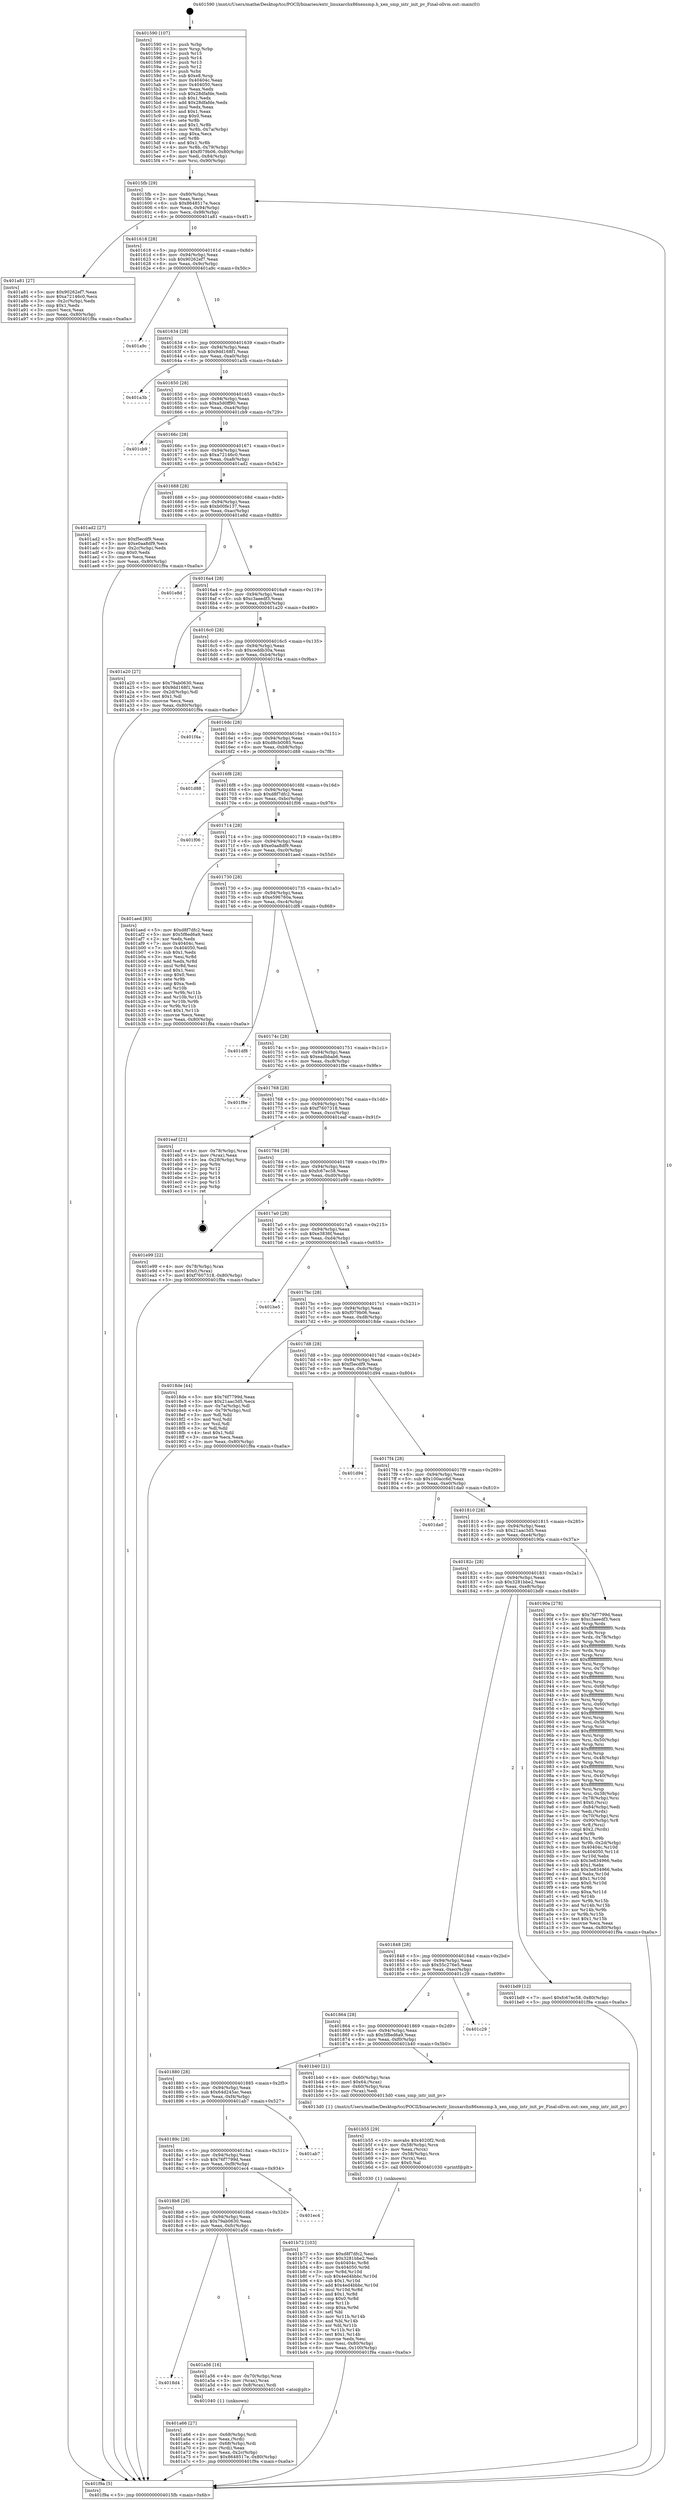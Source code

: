 digraph "0x401590" {
  label = "0x401590 (/mnt/c/Users/mathe/Desktop/tcc/POCII/binaries/extr_linuxarchx86xensmp.h_xen_smp_intr_init_pv_Final-ollvm.out::main(0))"
  labelloc = "t"
  node[shape=record]

  Entry [label="",width=0.3,height=0.3,shape=circle,fillcolor=black,style=filled]
  "0x4015fb" [label="{
     0x4015fb [29]\l
     | [instrs]\l
     &nbsp;&nbsp;0x4015fb \<+3\>: mov -0x80(%rbp),%eax\l
     &nbsp;&nbsp;0x4015fe \<+2\>: mov %eax,%ecx\l
     &nbsp;&nbsp;0x401600 \<+6\>: sub $0x8648517e,%ecx\l
     &nbsp;&nbsp;0x401606 \<+6\>: mov %eax,-0x94(%rbp)\l
     &nbsp;&nbsp;0x40160c \<+6\>: mov %ecx,-0x98(%rbp)\l
     &nbsp;&nbsp;0x401612 \<+6\>: je 0000000000401a81 \<main+0x4f1\>\l
  }"]
  "0x401a81" [label="{
     0x401a81 [27]\l
     | [instrs]\l
     &nbsp;&nbsp;0x401a81 \<+5\>: mov $0x90262ef7,%eax\l
     &nbsp;&nbsp;0x401a86 \<+5\>: mov $0xa72146c0,%ecx\l
     &nbsp;&nbsp;0x401a8b \<+3\>: mov -0x2c(%rbp),%edx\l
     &nbsp;&nbsp;0x401a8e \<+3\>: cmp $0x1,%edx\l
     &nbsp;&nbsp;0x401a91 \<+3\>: cmovl %ecx,%eax\l
     &nbsp;&nbsp;0x401a94 \<+3\>: mov %eax,-0x80(%rbp)\l
     &nbsp;&nbsp;0x401a97 \<+5\>: jmp 0000000000401f9a \<main+0xa0a\>\l
  }"]
  "0x401618" [label="{
     0x401618 [28]\l
     | [instrs]\l
     &nbsp;&nbsp;0x401618 \<+5\>: jmp 000000000040161d \<main+0x8d\>\l
     &nbsp;&nbsp;0x40161d \<+6\>: mov -0x94(%rbp),%eax\l
     &nbsp;&nbsp;0x401623 \<+5\>: sub $0x90262ef7,%eax\l
     &nbsp;&nbsp;0x401628 \<+6\>: mov %eax,-0x9c(%rbp)\l
     &nbsp;&nbsp;0x40162e \<+6\>: je 0000000000401a9c \<main+0x50c\>\l
  }"]
  Exit [label="",width=0.3,height=0.3,shape=circle,fillcolor=black,style=filled,peripheries=2]
  "0x401a9c" [label="{
     0x401a9c\l
  }", style=dashed]
  "0x401634" [label="{
     0x401634 [28]\l
     | [instrs]\l
     &nbsp;&nbsp;0x401634 \<+5\>: jmp 0000000000401639 \<main+0xa9\>\l
     &nbsp;&nbsp;0x401639 \<+6\>: mov -0x94(%rbp),%eax\l
     &nbsp;&nbsp;0x40163f \<+5\>: sub $0x9dd168f1,%eax\l
     &nbsp;&nbsp;0x401644 \<+6\>: mov %eax,-0xa0(%rbp)\l
     &nbsp;&nbsp;0x40164a \<+6\>: je 0000000000401a3b \<main+0x4ab\>\l
  }"]
  "0x401b72" [label="{
     0x401b72 [103]\l
     | [instrs]\l
     &nbsp;&nbsp;0x401b72 \<+5\>: mov $0xd8f7dfc2,%esi\l
     &nbsp;&nbsp;0x401b77 \<+5\>: mov $0x3281bbe2,%edx\l
     &nbsp;&nbsp;0x401b7c \<+8\>: mov 0x40404c,%r8d\l
     &nbsp;&nbsp;0x401b84 \<+8\>: mov 0x404050,%r9d\l
     &nbsp;&nbsp;0x401b8c \<+3\>: mov %r8d,%r10d\l
     &nbsp;&nbsp;0x401b8f \<+7\>: sub $0x4ed4bbbc,%r10d\l
     &nbsp;&nbsp;0x401b96 \<+4\>: sub $0x1,%r10d\l
     &nbsp;&nbsp;0x401b9a \<+7\>: add $0x4ed4bbbc,%r10d\l
     &nbsp;&nbsp;0x401ba1 \<+4\>: imul %r10d,%r8d\l
     &nbsp;&nbsp;0x401ba5 \<+4\>: and $0x1,%r8d\l
     &nbsp;&nbsp;0x401ba9 \<+4\>: cmp $0x0,%r8d\l
     &nbsp;&nbsp;0x401bad \<+4\>: sete %r11b\l
     &nbsp;&nbsp;0x401bb1 \<+4\>: cmp $0xa,%r9d\l
     &nbsp;&nbsp;0x401bb5 \<+3\>: setl %bl\l
     &nbsp;&nbsp;0x401bb8 \<+3\>: mov %r11b,%r14b\l
     &nbsp;&nbsp;0x401bbb \<+3\>: and %bl,%r14b\l
     &nbsp;&nbsp;0x401bbe \<+3\>: xor %bl,%r11b\l
     &nbsp;&nbsp;0x401bc1 \<+3\>: or %r11b,%r14b\l
     &nbsp;&nbsp;0x401bc4 \<+4\>: test $0x1,%r14b\l
     &nbsp;&nbsp;0x401bc8 \<+3\>: cmovne %edx,%esi\l
     &nbsp;&nbsp;0x401bcb \<+3\>: mov %esi,-0x80(%rbp)\l
     &nbsp;&nbsp;0x401bce \<+6\>: mov %eax,-0x100(%rbp)\l
     &nbsp;&nbsp;0x401bd4 \<+5\>: jmp 0000000000401f9a \<main+0xa0a\>\l
  }"]
  "0x401a3b" [label="{
     0x401a3b\l
  }", style=dashed]
  "0x401650" [label="{
     0x401650 [28]\l
     | [instrs]\l
     &nbsp;&nbsp;0x401650 \<+5\>: jmp 0000000000401655 \<main+0xc5\>\l
     &nbsp;&nbsp;0x401655 \<+6\>: mov -0x94(%rbp),%eax\l
     &nbsp;&nbsp;0x40165b \<+5\>: sub $0xa5d0ff90,%eax\l
     &nbsp;&nbsp;0x401660 \<+6\>: mov %eax,-0xa4(%rbp)\l
     &nbsp;&nbsp;0x401666 \<+6\>: je 0000000000401cb9 \<main+0x729\>\l
  }"]
  "0x401b55" [label="{
     0x401b55 [29]\l
     | [instrs]\l
     &nbsp;&nbsp;0x401b55 \<+10\>: movabs $0x4020f2,%rdi\l
     &nbsp;&nbsp;0x401b5f \<+4\>: mov -0x58(%rbp),%rcx\l
     &nbsp;&nbsp;0x401b63 \<+2\>: mov %eax,(%rcx)\l
     &nbsp;&nbsp;0x401b65 \<+4\>: mov -0x58(%rbp),%rcx\l
     &nbsp;&nbsp;0x401b69 \<+2\>: mov (%rcx),%esi\l
     &nbsp;&nbsp;0x401b6b \<+2\>: mov $0x0,%al\l
     &nbsp;&nbsp;0x401b6d \<+5\>: call 0000000000401030 \<printf@plt\>\l
     | [calls]\l
     &nbsp;&nbsp;0x401030 \{1\} (unknown)\l
  }"]
  "0x401cb9" [label="{
     0x401cb9\l
  }", style=dashed]
  "0x40166c" [label="{
     0x40166c [28]\l
     | [instrs]\l
     &nbsp;&nbsp;0x40166c \<+5\>: jmp 0000000000401671 \<main+0xe1\>\l
     &nbsp;&nbsp;0x401671 \<+6\>: mov -0x94(%rbp),%eax\l
     &nbsp;&nbsp;0x401677 \<+5\>: sub $0xa72146c0,%eax\l
     &nbsp;&nbsp;0x40167c \<+6\>: mov %eax,-0xa8(%rbp)\l
     &nbsp;&nbsp;0x401682 \<+6\>: je 0000000000401ad2 \<main+0x542\>\l
  }"]
  "0x401a66" [label="{
     0x401a66 [27]\l
     | [instrs]\l
     &nbsp;&nbsp;0x401a66 \<+4\>: mov -0x68(%rbp),%rdi\l
     &nbsp;&nbsp;0x401a6a \<+2\>: mov %eax,(%rdi)\l
     &nbsp;&nbsp;0x401a6c \<+4\>: mov -0x68(%rbp),%rdi\l
     &nbsp;&nbsp;0x401a70 \<+2\>: mov (%rdi),%eax\l
     &nbsp;&nbsp;0x401a72 \<+3\>: mov %eax,-0x2c(%rbp)\l
     &nbsp;&nbsp;0x401a75 \<+7\>: movl $0x8648517e,-0x80(%rbp)\l
     &nbsp;&nbsp;0x401a7c \<+5\>: jmp 0000000000401f9a \<main+0xa0a\>\l
  }"]
  "0x401ad2" [label="{
     0x401ad2 [27]\l
     | [instrs]\l
     &nbsp;&nbsp;0x401ad2 \<+5\>: mov $0xf5ecdf9,%eax\l
     &nbsp;&nbsp;0x401ad7 \<+5\>: mov $0xe0aa8df9,%ecx\l
     &nbsp;&nbsp;0x401adc \<+3\>: mov -0x2c(%rbp),%edx\l
     &nbsp;&nbsp;0x401adf \<+3\>: cmp $0x0,%edx\l
     &nbsp;&nbsp;0x401ae2 \<+3\>: cmove %ecx,%eax\l
     &nbsp;&nbsp;0x401ae5 \<+3\>: mov %eax,-0x80(%rbp)\l
     &nbsp;&nbsp;0x401ae8 \<+5\>: jmp 0000000000401f9a \<main+0xa0a\>\l
  }"]
  "0x401688" [label="{
     0x401688 [28]\l
     | [instrs]\l
     &nbsp;&nbsp;0x401688 \<+5\>: jmp 000000000040168d \<main+0xfd\>\l
     &nbsp;&nbsp;0x40168d \<+6\>: mov -0x94(%rbp),%eax\l
     &nbsp;&nbsp;0x401693 \<+5\>: sub $0xb00fe137,%eax\l
     &nbsp;&nbsp;0x401698 \<+6\>: mov %eax,-0xac(%rbp)\l
     &nbsp;&nbsp;0x40169e \<+6\>: je 0000000000401e8d \<main+0x8fd\>\l
  }"]
  "0x4018d4" [label="{
     0x4018d4\l
  }", style=dashed]
  "0x401e8d" [label="{
     0x401e8d\l
  }", style=dashed]
  "0x4016a4" [label="{
     0x4016a4 [28]\l
     | [instrs]\l
     &nbsp;&nbsp;0x4016a4 \<+5\>: jmp 00000000004016a9 \<main+0x119\>\l
     &nbsp;&nbsp;0x4016a9 \<+6\>: mov -0x94(%rbp),%eax\l
     &nbsp;&nbsp;0x4016af \<+5\>: sub $0xc3aeedf3,%eax\l
     &nbsp;&nbsp;0x4016b4 \<+6\>: mov %eax,-0xb0(%rbp)\l
     &nbsp;&nbsp;0x4016ba \<+6\>: je 0000000000401a20 \<main+0x490\>\l
  }"]
  "0x401a56" [label="{
     0x401a56 [16]\l
     | [instrs]\l
     &nbsp;&nbsp;0x401a56 \<+4\>: mov -0x70(%rbp),%rax\l
     &nbsp;&nbsp;0x401a5a \<+3\>: mov (%rax),%rax\l
     &nbsp;&nbsp;0x401a5d \<+4\>: mov 0x8(%rax),%rdi\l
     &nbsp;&nbsp;0x401a61 \<+5\>: call 0000000000401040 \<atoi@plt\>\l
     | [calls]\l
     &nbsp;&nbsp;0x401040 \{1\} (unknown)\l
  }"]
  "0x401a20" [label="{
     0x401a20 [27]\l
     | [instrs]\l
     &nbsp;&nbsp;0x401a20 \<+5\>: mov $0x79ab0630,%eax\l
     &nbsp;&nbsp;0x401a25 \<+5\>: mov $0x9dd168f1,%ecx\l
     &nbsp;&nbsp;0x401a2a \<+3\>: mov -0x2d(%rbp),%dl\l
     &nbsp;&nbsp;0x401a2d \<+3\>: test $0x1,%dl\l
     &nbsp;&nbsp;0x401a30 \<+3\>: cmovne %ecx,%eax\l
     &nbsp;&nbsp;0x401a33 \<+3\>: mov %eax,-0x80(%rbp)\l
     &nbsp;&nbsp;0x401a36 \<+5\>: jmp 0000000000401f9a \<main+0xa0a\>\l
  }"]
  "0x4016c0" [label="{
     0x4016c0 [28]\l
     | [instrs]\l
     &nbsp;&nbsp;0x4016c0 \<+5\>: jmp 00000000004016c5 \<main+0x135\>\l
     &nbsp;&nbsp;0x4016c5 \<+6\>: mov -0x94(%rbp),%eax\l
     &nbsp;&nbsp;0x4016cb \<+5\>: sub $0xceddb30a,%eax\l
     &nbsp;&nbsp;0x4016d0 \<+6\>: mov %eax,-0xb4(%rbp)\l
     &nbsp;&nbsp;0x4016d6 \<+6\>: je 0000000000401f4a \<main+0x9ba\>\l
  }"]
  "0x4018b8" [label="{
     0x4018b8 [28]\l
     | [instrs]\l
     &nbsp;&nbsp;0x4018b8 \<+5\>: jmp 00000000004018bd \<main+0x32d\>\l
     &nbsp;&nbsp;0x4018bd \<+6\>: mov -0x94(%rbp),%eax\l
     &nbsp;&nbsp;0x4018c3 \<+5\>: sub $0x79ab0630,%eax\l
     &nbsp;&nbsp;0x4018c8 \<+6\>: mov %eax,-0xfc(%rbp)\l
     &nbsp;&nbsp;0x4018ce \<+6\>: je 0000000000401a56 \<main+0x4c6\>\l
  }"]
  "0x401f4a" [label="{
     0x401f4a\l
  }", style=dashed]
  "0x4016dc" [label="{
     0x4016dc [28]\l
     | [instrs]\l
     &nbsp;&nbsp;0x4016dc \<+5\>: jmp 00000000004016e1 \<main+0x151\>\l
     &nbsp;&nbsp;0x4016e1 \<+6\>: mov -0x94(%rbp),%eax\l
     &nbsp;&nbsp;0x4016e7 \<+5\>: sub $0xd8cb0085,%eax\l
     &nbsp;&nbsp;0x4016ec \<+6\>: mov %eax,-0xb8(%rbp)\l
     &nbsp;&nbsp;0x4016f2 \<+6\>: je 0000000000401d88 \<main+0x7f8\>\l
  }"]
  "0x401ec4" [label="{
     0x401ec4\l
  }", style=dashed]
  "0x401d88" [label="{
     0x401d88\l
  }", style=dashed]
  "0x4016f8" [label="{
     0x4016f8 [28]\l
     | [instrs]\l
     &nbsp;&nbsp;0x4016f8 \<+5\>: jmp 00000000004016fd \<main+0x16d\>\l
     &nbsp;&nbsp;0x4016fd \<+6\>: mov -0x94(%rbp),%eax\l
     &nbsp;&nbsp;0x401703 \<+5\>: sub $0xd8f7dfc2,%eax\l
     &nbsp;&nbsp;0x401708 \<+6\>: mov %eax,-0xbc(%rbp)\l
     &nbsp;&nbsp;0x40170e \<+6\>: je 0000000000401f06 \<main+0x976\>\l
  }"]
  "0x40189c" [label="{
     0x40189c [28]\l
     | [instrs]\l
     &nbsp;&nbsp;0x40189c \<+5\>: jmp 00000000004018a1 \<main+0x311\>\l
     &nbsp;&nbsp;0x4018a1 \<+6\>: mov -0x94(%rbp),%eax\l
     &nbsp;&nbsp;0x4018a7 \<+5\>: sub $0x76f7799d,%eax\l
     &nbsp;&nbsp;0x4018ac \<+6\>: mov %eax,-0xf8(%rbp)\l
     &nbsp;&nbsp;0x4018b2 \<+6\>: je 0000000000401ec4 \<main+0x934\>\l
  }"]
  "0x401f06" [label="{
     0x401f06\l
  }", style=dashed]
  "0x401714" [label="{
     0x401714 [28]\l
     | [instrs]\l
     &nbsp;&nbsp;0x401714 \<+5\>: jmp 0000000000401719 \<main+0x189\>\l
     &nbsp;&nbsp;0x401719 \<+6\>: mov -0x94(%rbp),%eax\l
     &nbsp;&nbsp;0x40171f \<+5\>: sub $0xe0aa8df9,%eax\l
     &nbsp;&nbsp;0x401724 \<+6\>: mov %eax,-0xc0(%rbp)\l
     &nbsp;&nbsp;0x40172a \<+6\>: je 0000000000401aed \<main+0x55d\>\l
  }"]
  "0x401ab7" [label="{
     0x401ab7\l
  }", style=dashed]
  "0x401aed" [label="{
     0x401aed [83]\l
     | [instrs]\l
     &nbsp;&nbsp;0x401aed \<+5\>: mov $0xd8f7dfc2,%eax\l
     &nbsp;&nbsp;0x401af2 \<+5\>: mov $0x5f8ed6a9,%ecx\l
     &nbsp;&nbsp;0x401af7 \<+2\>: xor %edx,%edx\l
     &nbsp;&nbsp;0x401af9 \<+7\>: mov 0x40404c,%esi\l
     &nbsp;&nbsp;0x401b00 \<+7\>: mov 0x404050,%edi\l
     &nbsp;&nbsp;0x401b07 \<+3\>: sub $0x1,%edx\l
     &nbsp;&nbsp;0x401b0a \<+3\>: mov %esi,%r8d\l
     &nbsp;&nbsp;0x401b0d \<+3\>: add %edx,%r8d\l
     &nbsp;&nbsp;0x401b10 \<+4\>: imul %r8d,%esi\l
     &nbsp;&nbsp;0x401b14 \<+3\>: and $0x1,%esi\l
     &nbsp;&nbsp;0x401b17 \<+3\>: cmp $0x0,%esi\l
     &nbsp;&nbsp;0x401b1a \<+4\>: sete %r9b\l
     &nbsp;&nbsp;0x401b1e \<+3\>: cmp $0xa,%edi\l
     &nbsp;&nbsp;0x401b21 \<+4\>: setl %r10b\l
     &nbsp;&nbsp;0x401b25 \<+3\>: mov %r9b,%r11b\l
     &nbsp;&nbsp;0x401b28 \<+3\>: and %r10b,%r11b\l
     &nbsp;&nbsp;0x401b2b \<+3\>: xor %r10b,%r9b\l
     &nbsp;&nbsp;0x401b2e \<+3\>: or %r9b,%r11b\l
     &nbsp;&nbsp;0x401b31 \<+4\>: test $0x1,%r11b\l
     &nbsp;&nbsp;0x401b35 \<+3\>: cmovne %ecx,%eax\l
     &nbsp;&nbsp;0x401b38 \<+3\>: mov %eax,-0x80(%rbp)\l
     &nbsp;&nbsp;0x401b3b \<+5\>: jmp 0000000000401f9a \<main+0xa0a\>\l
  }"]
  "0x401730" [label="{
     0x401730 [28]\l
     | [instrs]\l
     &nbsp;&nbsp;0x401730 \<+5\>: jmp 0000000000401735 \<main+0x1a5\>\l
     &nbsp;&nbsp;0x401735 \<+6\>: mov -0x94(%rbp),%eax\l
     &nbsp;&nbsp;0x40173b \<+5\>: sub $0xe596760a,%eax\l
     &nbsp;&nbsp;0x401740 \<+6\>: mov %eax,-0xc4(%rbp)\l
     &nbsp;&nbsp;0x401746 \<+6\>: je 0000000000401df8 \<main+0x868\>\l
  }"]
  "0x401880" [label="{
     0x401880 [28]\l
     | [instrs]\l
     &nbsp;&nbsp;0x401880 \<+5\>: jmp 0000000000401885 \<main+0x2f5\>\l
     &nbsp;&nbsp;0x401885 \<+6\>: mov -0x94(%rbp),%eax\l
     &nbsp;&nbsp;0x40188b \<+5\>: sub $0x64d245ac,%eax\l
     &nbsp;&nbsp;0x401890 \<+6\>: mov %eax,-0xf4(%rbp)\l
     &nbsp;&nbsp;0x401896 \<+6\>: je 0000000000401ab7 \<main+0x527\>\l
  }"]
  "0x401df8" [label="{
     0x401df8\l
  }", style=dashed]
  "0x40174c" [label="{
     0x40174c [28]\l
     | [instrs]\l
     &nbsp;&nbsp;0x40174c \<+5\>: jmp 0000000000401751 \<main+0x1c1\>\l
     &nbsp;&nbsp;0x401751 \<+6\>: mov -0x94(%rbp),%eax\l
     &nbsp;&nbsp;0x401757 \<+5\>: sub $0xeadbbab6,%eax\l
     &nbsp;&nbsp;0x40175c \<+6\>: mov %eax,-0xc8(%rbp)\l
     &nbsp;&nbsp;0x401762 \<+6\>: je 0000000000401f8e \<main+0x9fe\>\l
  }"]
  "0x401b40" [label="{
     0x401b40 [21]\l
     | [instrs]\l
     &nbsp;&nbsp;0x401b40 \<+4\>: mov -0x60(%rbp),%rax\l
     &nbsp;&nbsp;0x401b44 \<+6\>: movl $0x64,(%rax)\l
     &nbsp;&nbsp;0x401b4a \<+4\>: mov -0x60(%rbp),%rax\l
     &nbsp;&nbsp;0x401b4e \<+2\>: mov (%rax),%edi\l
     &nbsp;&nbsp;0x401b50 \<+5\>: call 00000000004013d0 \<xen_smp_intr_init_pv\>\l
     | [calls]\l
     &nbsp;&nbsp;0x4013d0 \{1\} (/mnt/c/Users/mathe/Desktop/tcc/POCII/binaries/extr_linuxarchx86xensmp.h_xen_smp_intr_init_pv_Final-ollvm.out::xen_smp_intr_init_pv)\l
  }"]
  "0x401f8e" [label="{
     0x401f8e\l
  }", style=dashed]
  "0x401768" [label="{
     0x401768 [28]\l
     | [instrs]\l
     &nbsp;&nbsp;0x401768 \<+5\>: jmp 000000000040176d \<main+0x1dd\>\l
     &nbsp;&nbsp;0x40176d \<+6\>: mov -0x94(%rbp),%eax\l
     &nbsp;&nbsp;0x401773 \<+5\>: sub $0xf7607318,%eax\l
     &nbsp;&nbsp;0x401778 \<+6\>: mov %eax,-0xcc(%rbp)\l
     &nbsp;&nbsp;0x40177e \<+6\>: je 0000000000401eaf \<main+0x91f\>\l
  }"]
  "0x401864" [label="{
     0x401864 [28]\l
     | [instrs]\l
     &nbsp;&nbsp;0x401864 \<+5\>: jmp 0000000000401869 \<main+0x2d9\>\l
     &nbsp;&nbsp;0x401869 \<+6\>: mov -0x94(%rbp),%eax\l
     &nbsp;&nbsp;0x40186f \<+5\>: sub $0x5f8ed6a9,%eax\l
     &nbsp;&nbsp;0x401874 \<+6\>: mov %eax,-0xf0(%rbp)\l
     &nbsp;&nbsp;0x40187a \<+6\>: je 0000000000401b40 \<main+0x5b0\>\l
  }"]
  "0x401eaf" [label="{
     0x401eaf [21]\l
     | [instrs]\l
     &nbsp;&nbsp;0x401eaf \<+4\>: mov -0x78(%rbp),%rax\l
     &nbsp;&nbsp;0x401eb3 \<+2\>: mov (%rax),%eax\l
     &nbsp;&nbsp;0x401eb5 \<+4\>: lea -0x28(%rbp),%rsp\l
     &nbsp;&nbsp;0x401eb9 \<+1\>: pop %rbx\l
     &nbsp;&nbsp;0x401eba \<+2\>: pop %r12\l
     &nbsp;&nbsp;0x401ebc \<+2\>: pop %r13\l
     &nbsp;&nbsp;0x401ebe \<+2\>: pop %r14\l
     &nbsp;&nbsp;0x401ec0 \<+2\>: pop %r15\l
     &nbsp;&nbsp;0x401ec2 \<+1\>: pop %rbp\l
     &nbsp;&nbsp;0x401ec3 \<+1\>: ret\l
  }"]
  "0x401784" [label="{
     0x401784 [28]\l
     | [instrs]\l
     &nbsp;&nbsp;0x401784 \<+5\>: jmp 0000000000401789 \<main+0x1f9\>\l
     &nbsp;&nbsp;0x401789 \<+6\>: mov -0x94(%rbp),%eax\l
     &nbsp;&nbsp;0x40178f \<+5\>: sub $0xfc67ec58,%eax\l
     &nbsp;&nbsp;0x401794 \<+6\>: mov %eax,-0xd0(%rbp)\l
     &nbsp;&nbsp;0x40179a \<+6\>: je 0000000000401e99 \<main+0x909\>\l
  }"]
  "0x401c29" [label="{
     0x401c29\l
  }", style=dashed]
  "0x401e99" [label="{
     0x401e99 [22]\l
     | [instrs]\l
     &nbsp;&nbsp;0x401e99 \<+4\>: mov -0x78(%rbp),%rax\l
     &nbsp;&nbsp;0x401e9d \<+6\>: movl $0x0,(%rax)\l
     &nbsp;&nbsp;0x401ea3 \<+7\>: movl $0xf7607318,-0x80(%rbp)\l
     &nbsp;&nbsp;0x401eaa \<+5\>: jmp 0000000000401f9a \<main+0xa0a\>\l
  }"]
  "0x4017a0" [label="{
     0x4017a0 [28]\l
     | [instrs]\l
     &nbsp;&nbsp;0x4017a0 \<+5\>: jmp 00000000004017a5 \<main+0x215\>\l
     &nbsp;&nbsp;0x4017a5 \<+6\>: mov -0x94(%rbp),%eax\l
     &nbsp;&nbsp;0x4017ab \<+5\>: sub $0xe3836f,%eax\l
     &nbsp;&nbsp;0x4017b0 \<+6\>: mov %eax,-0xd4(%rbp)\l
     &nbsp;&nbsp;0x4017b6 \<+6\>: je 0000000000401be5 \<main+0x655\>\l
  }"]
  "0x401848" [label="{
     0x401848 [28]\l
     | [instrs]\l
     &nbsp;&nbsp;0x401848 \<+5\>: jmp 000000000040184d \<main+0x2bd\>\l
     &nbsp;&nbsp;0x40184d \<+6\>: mov -0x94(%rbp),%eax\l
     &nbsp;&nbsp;0x401853 \<+5\>: sub $0x55c276e5,%eax\l
     &nbsp;&nbsp;0x401858 \<+6\>: mov %eax,-0xec(%rbp)\l
     &nbsp;&nbsp;0x40185e \<+6\>: je 0000000000401c29 \<main+0x699\>\l
  }"]
  "0x401be5" [label="{
     0x401be5\l
  }", style=dashed]
  "0x4017bc" [label="{
     0x4017bc [28]\l
     | [instrs]\l
     &nbsp;&nbsp;0x4017bc \<+5\>: jmp 00000000004017c1 \<main+0x231\>\l
     &nbsp;&nbsp;0x4017c1 \<+6\>: mov -0x94(%rbp),%eax\l
     &nbsp;&nbsp;0x4017c7 \<+5\>: sub $0xf079b06,%eax\l
     &nbsp;&nbsp;0x4017cc \<+6\>: mov %eax,-0xd8(%rbp)\l
     &nbsp;&nbsp;0x4017d2 \<+6\>: je 00000000004018de \<main+0x34e\>\l
  }"]
  "0x401bd9" [label="{
     0x401bd9 [12]\l
     | [instrs]\l
     &nbsp;&nbsp;0x401bd9 \<+7\>: movl $0xfc67ec58,-0x80(%rbp)\l
     &nbsp;&nbsp;0x401be0 \<+5\>: jmp 0000000000401f9a \<main+0xa0a\>\l
  }"]
  "0x4018de" [label="{
     0x4018de [44]\l
     | [instrs]\l
     &nbsp;&nbsp;0x4018de \<+5\>: mov $0x76f7799d,%eax\l
     &nbsp;&nbsp;0x4018e3 \<+5\>: mov $0x21aac3d5,%ecx\l
     &nbsp;&nbsp;0x4018e8 \<+3\>: mov -0x7a(%rbp),%dl\l
     &nbsp;&nbsp;0x4018eb \<+4\>: mov -0x79(%rbp),%sil\l
     &nbsp;&nbsp;0x4018ef \<+3\>: mov %dl,%dil\l
     &nbsp;&nbsp;0x4018f2 \<+3\>: and %sil,%dil\l
     &nbsp;&nbsp;0x4018f5 \<+3\>: xor %sil,%dl\l
     &nbsp;&nbsp;0x4018f8 \<+3\>: or %dl,%dil\l
     &nbsp;&nbsp;0x4018fb \<+4\>: test $0x1,%dil\l
     &nbsp;&nbsp;0x4018ff \<+3\>: cmovne %ecx,%eax\l
     &nbsp;&nbsp;0x401902 \<+3\>: mov %eax,-0x80(%rbp)\l
     &nbsp;&nbsp;0x401905 \<+5\>: jmp 0000000000401f9a \<main+0xa0a\>\l
  }"]
  "0x4017d8" [label="{
     0x4017d8 [28]\l
     | [instrs]\l
     &nbsp;&nbsp;0x4017d8 \<+5\>: jmp 00000000004017dd \<main+0x24d\>\l
     &nbsp;&nbsp;0x4017dd \<+6\>: mov -0x94(%rbp),%eax\l
     &nbsp;&nbsp;0x4017e3 \<+5\>: sub $0xf5ecdf9,%eax\l
     &nbsp;&nbsp;0x4017e8 \<+6\>: mov %eax,-0xdc(%rbp)\l
     &nbsp;&nbsp;0x4017ee \<+6\>: je 0000000000401d94 \<main+0x804\>\l
  }"]
  "0x401f9a" [label="{
     0x401f9a [5]\l
     | [instrs]\l
     &nbsp;&nbsp;0x401f9a \<+5\>: jmp 00000000004015fb \<main+0x6b\>\l
  }"]
  "0x401590" [label="{
     0x401590 [107]\l
     | [instrs]\l
     &nbsp;&nbsp;0x401590 \<+1\>: push %rbp\l
     &nbsp;&nbsp;0x401591 \<+3\>: mov %rsp,%rbp\l
     &nbsp;&nbsp;0x401594 \<+2\>: push %r15\l
     &nbsp;&nbsp;0x401596 \<+2\>: push %r14\l
     &nbsp;&nbsp;0x401598 \<+2\>: push %r13\l
     &nbsp;&nbsp;0x40159a \<+2\>: push %r12\l
     &nbsp;&nbsp;0x40159c \<+1\>: push %rbx\l
     &nbsp;&nbsp;0x40159d \<+7\>: sub $0xe8,%rsp\l
     &nbsp;&nbsp;0x4015a4 \<+7\>: mov 0x40404c,%eax\l
     &nbsp;&nbsp;0x4015ab \<+7\>: mov 0x404050,%ecx\l
     &nbsp;&nbsp;0x4015b2 \<+2\>: mov %eax,%edx\l
     &nbsp;&nbsp;0x4015b4 \<+6\>: sub $0x28dfafde,%edx\l
     &nbsp;&nbsp;0x4015ba \<+3\>: sub $0x1,%edx\l
     &nbsp;&nbsp;0x4015bd \<+6\>: add $0x28dfafde,%edx\l
     &nbsp;&nbsp;0x4015c3 \<+3\>: imul %edx,%eax\l
     &nbsp;&nbsp;0x4015c6 \<+3\>: and $0x1,%eax\l
     &nbsp;&nbsp;0x4015c9 \<+3\>: cmp $0x0,%eax\l
     &nbsp;&nbsp;0x4015cc \<+4\>: sete %r8b\l
     &nbsp;&nbsp;0x4015d0 \<+4\>: and $0x1,%r8b\l
     &nbsp;&nbsp;0x4015d4 \<+4\>: mov %r8b,-0x7a(%rbp)\l
     &nbsp;&nbsp;0x4015d8 \<+3\>: cmp $0xa,%ecx\l
     &nbsp;&nbsp;0x4015db \<+4\>: setl %r8b\l
     &nbsp;&nbsp;0x4015df \<+4\>: and $0x1,%r8b\l
     &nbsp;&nbsp;0x4015e3 \<+4\>: mov %r8b,-0x79(%rbp)\l
     &nbsp;&nbsp;0x4015e7 \<+7\>: movl $0xf079b06,-0x80(%rbp)\l
     &nbsp;&nbsp;0x4015ee \<+6\>: mov %edi,-0x84(%rbp)\l
     &nbsp;&nbsp;0x4015f4 \<+7\>: mov %rsi,-0x90(%rbp)\l
  }"]
  "0x40182c" [label="{
     0x40182c [28]\l
     | [instrs]\l
     &nbsp;&nbsp;0x40182c \<+5\>: jmp 0000000000401831 \<main+0x2a1\>\l
     &nbsp;&nbsp;0x401831 \<+6\>: mov -0x94(%rbp),%eax\l
     &nbsp;&nbsp;0x401837 \<+5\>: sub $0x3281bbe2,%eax\l
     &nbsp;&nbsp;0x40183c \<+6\>: mov %eax,-0xe8(%rbp)\l
     &nbsp;&nbsp;0x401842 \<+6\>: je 0000000000401bd9 \<main+0x649\>\l
  }"]
  "0x401d94" [label="{
     0x401d94\l
  }", style=dashed]
  "0x4017f4" [label="{
     0x4017f4 [28]\l
     | [instrs]\l
     &nbsp;&nbsp;0x4017f4 \<+5\>: jmp 00000000004017f9 \<main+0x269\>\l
     &nbsp;&nbsp;0x4017f9 \<+6\>: mov -0x94(%rbp),%eax\l
     &nbsp;&nbsp;0x4017ff \<+5\>: sub $0x100acc6d,%eax\l
     &nbsp;&nbsp;0x401804 \<+6\>: mov %eax,-0xe0(%rbp)\l
     &nbsp;&nbsp;0x40180a \<+6\>: je 0000000000401da0 \<main+0x810\>\l
  }"]
  "0x40190a" [label="{
     0x40190a [278]\l
     | [instrs]\l
     &nbsp;&nbsp;0x40190a \<+5\>: mov $0x76f7799d,%eax\l
     &nbsp;&nbsp;0x40190f \<+5\>: mov $0xc3aeedf3,%ecx\l
     &nbsp;&nbsp;0x401914 \<+3\>: mov %rsp,%rdx\l
     &nbsp;&nbsp;0x401917 \<+4\>: add $0xfffffffffffffff0,%rdx\l
     &nbsp;&nbsp;0x40191b \<+3\>: mov %rdx,%rsp\l
     &nbsp;&nbsp;0x40191e \<+4\>: mov %rdx,-0x78(%rbp)\l
     &nbsp;&nbsp;0x401922 \<+3\>: mov %rsp,%rdx\l
     &nbsp;&nbsp;0x401925 \<+4\>: add $0xfffffffffffffff0,%rdx\l
     &nbsp;&nbsp;0x401929 \<+3\>: mov %rdx,%rsp\l
     &nbsp;&nbsp;0x40192c \<+3\>: mov %rsp,%rsi\l
     &nbsp;&nbsp;0x40192f \<+4\>: add $0xfffffffffffffff0,%rsi\l
     &nbsp;&nbsp;0x401933 \<+3\>: mov %rsi,%rsp\l
     &nbsp;&nbsp;0x401936 \<+4\>: mov %rsi,-0x70(%rbp)\l
     &nbsp;&nbsp;0x40193a \<+3\>: mov %rsp,%rsi\l
     &nbsp;&nbsp;0x40193d \<+4\>: add $0xfffffffffffffff0,%rsi\l
     &nbsp;&nbsp;0x401941 \<+3\>: mov %rsi,%rsp\l
     &nbsp;&nbsp;0x401944 \<+4\>: mov %rsi,-0x68(%rbp)\l
     &nbsp;&nbsp;0x401948 \<+3\>: mov %rsp,%rsi\l
     &nbsp;&nbsp;0x40194b \<+4\>: add $0xfffffffffffffff0,%rsi\l
     &nbsp;&nbsp;0x40194f \<+3\>: mov %rsi,%rsp\l
     &nbsp;&nbsp;0x401952 \<+4\>: mov %rsi,-0x60(%rbp)\l
     &nbsp;&nbsp;0x401956 \<+3\>: mov %rsp,%rsi\l
     &nbsp;&nbsp;0x401959 \<+4\>: add $0xfffffffffffffff0,%rsi\l
     &nbsp;&nbsp;0x40195d \<+3\>: mov %rsi,%rsp\l
     &nbsp;&nbsp;0x401960 \<+4\>: mov %rsi,-0x58(%rbp)\l
     &nbsp;&nbsp;0x401964 \<+3\>: mov %rsp,%rsi\l
     &nbsp;&nbsp;0x401967 \<+4\>: add $0xfffffffffffffff0,%rsi\l
     &nbsp;&nbsp;0x40196b \<+3\>: mov %rsi,%rsp\l
     &nbsp;&nbsp;0x40196e \<+4\>: mov %rsi,-0x50(%rbp)\l
     &nbsp;&nbsp;0x401972 \<+3\>: mov %rsp,%rsi\l
     &nbsp;&nbsp;0x401975 \<+4\>: add $0xfffffffffffffff0,%rsi\l
     &nbsp;&nbsp;0x401979 \<+3\>: mov %rsi,%rsp\l
     &nbsp;&nbsp;0x40197c \<+4\>: mov %rsi,-0x48(%rbp)\l
     &nbsp;&nbsp;0x401980 \<+3\>: mov %rsp,%rsi\l
     &nbsp;&nbsp;0x401983 \<+4\>: add $0xfffffffffffffff0,%rsi\l
     &nbsp;&nbsp;0x401987 \<+3\>: mov %rsi,%rsp\l
     &nbsp;&nbsp;0x40198a \<+4\>: mov %rsi,-0x40(%rbp)\l
     &nbsp;&nbsp;0x40198e \<+3\>: mov %rsp,%rsi\l
     &nbsp;&nbsp;0x401991 \<+4\>: add $0xfffffffffffffff0,%rsi\l
     &nbsp;&nbsp;0x401995 \<+3\>: mov %rsi,%rsp\l
     &nbsp;&nbsp;0x401998 \<+4\>: mov %rsi,-0x38(%rbp)\l
     &nbsp;&nbsp;0x40199c \<+4\>: mov -0x78(%rbp),%rsi\l
     &nbsp;&nbsp;0x4019a0 \<+6\>: movl $0x0,(%rsi)\l
     &nbsp;&nbsp;0x4019a6 \<+6\>: mov -0x84(%rbp),%edi\l
     &nbsp;&nbsp;0x4019ac \<+2\>: mov %edi,(%rdx)\l
     &nbsp;&nbsp;0x4019ae \<+4\>: mov -0x70(%rbp),%rsi\l
     &nbsp;&nbsp;0x4019b2 \<+7\>: mov -0x90(%rbp),%r8\l
     &nbsp;&nbsp;0x4019b9 \<+3\>: mov %r8,(%rsi)\l
     &nbsp;&nbsp;0x4019bc \<+3\>: cmpl $0x2,(%rdx)\l
     &nbsp;&nbsp;0x4019bf \<+4\>: setne %r9b\l
     &nbsp;&nbsp;0x4019c3 \<+4\>: and $0x1,%r9b\l
     &nbsp;&nbsp;0x4019c7 \<+4\>: mov %r9b,-0x2d(%rbp)\l
     &nbsp;&nbsp;0x4019cb \<+8\>: mov 0x40404c,%r10d\l
     &nbsp;&nbsp;0x4019d3 \<+8\>: mov 0x404050,%r11d\l
     &nbsp;&nbsp;0x4019db \<+3\>: mov %r10d,%ebx\l
     &nbsp;&nbsp;0x4019de \<+6\>: sub $0x3e834966,%ebx\l
     &nbsp;&nbsp;0x4019e4 \<+3\>: sub $0x1,%ebx\l
     &nbsp;&nbsp;0x4019e7 \<+6\>: add $0x3e834966,%ebx\l
     &nbsp;&nbsp;0x4019ed \<+4\>: imul %ebx,%r10d\l
     &nbsp;&nbsp;0x4019f1 \<+4\>: and $0x1,%r10d\l
     &nbsp;&nbsp;0x4019f5 \<+4\>: cmp $0x0,%r10d\l
     &nbsp;&nbsp;0x4019f9 \<+4\>: sete %r9b\l
     &nbsp;&nbsp;0x4019fd \<+4\>: cmp $0xa,%r11d\l
     &nbsp;&nbsp;0x401a01 \<+4\>: setl %r14b\l
     &nbsp;&nbsp;0x401a05 \<+3\>: mov %r9b,%r15b\l
     &nbsp;&nbsp;0x401a08 \<+3\>: and %r14b,%r15b\l
     &nbsp;&nbsp;0x401a0b \<+3\>: xor %r14b,%r9b\l
     &nbsp;&nbsp;0x401a0e \<+3\>: or %r9b,%r15b\l
     &nbsp;&nbsp;0x401a11 \<+4\>: test $0x1,%r15b\l
     &nbsp;&nbsp;0x401a15 \<+3\>: cmovne %ecx,%eax\l
     &nbsp;&nbsp;0x401a18 \<+3\>: mov %eax,-0x80(%rbp)\l
     &nbsp;&nbsp;0x401a1b \<+5\>: jmp 0000000000401f9a \<main+0xa0a\>\l
  }"]
  "0x401da0" [label="{
     0x401da0\l
  }", style=dashed]
  "0x401810" [label="{
     0x401810 [28]\l
     | [instrs]\l
     &nbsp;&nbsp;0x401810 \<+5\>: jmp 0000000000401815 \<main+0x285\>\l
     &nbsp;&nbsp;0x401815 \<+6\>: mov -0x94(%rbp),%eax\l
     &nbsp;&nbsp;0x40181b \<+5\>: sub $0x21aac3d5,%eax\l
     &nbsp;&nbsp;0x401820 \<+6\>: mov %eax,-0xe4(%rbp)\l
     &nbsp;&nbsp;0x401826 \<+6\>: je 000000000040190a \<main+0x37a\>\l
  }"]
  Entry -> "0x401590" [label=" 1"]
  "0x4015fb" -> "0x401a81" [label=" 1"]
  "0x4015fb" -> "0x401618" [label=" 10"]
  "0x401eaf" -> Exit [label=" 1"]
  "0x401618" -> "0x401a9c" [label=" 0"]
  "0x401618" -> "0x401634" [label=" 10"]
  "0x401e99" -> "0x401f9a" [label=" 1"]
  "0x401634" -> "0x401a3b" [label=" 0"]
  "0x401634" -> "0x401650" [label=" 10"]
  "0x401bd9" -> "0x401f9a" [label=" 1"]
  "0x401650" -> "0x401cb9" [label=" 0"]
  "0x401650" -> "0x40166c" [label=" 10"]
  "0x401b72" -> "0x401f9a" [label=" 1"]
  "0x40166c" -> "0x401ad2" [label=" 1"]
  "0x40166c" -> "0x401688" [label=" 9"]
  "0x401b55" -> "0x401b72" [label=" 1"]
  "0x401688" -> "0x401e8d" [label=" 0"]
  "0x401688" -> "0x4016a4" [label=" 9"]
  "0x401b40" -> "0x401b55" [label=" 1"]
  "0x4016a4" -> "0x401a20" [label=" 1"]
  "0x4016a4" -> "0x4016c0" [label=" 8"]
  "0x401aed" -> "0x401f9a" [label=" 1"]
  "0x4016c0" -> "0x401f4a" [label=" 0"]
  "0x4016c0" -> "0x4016dc" [label=" 8"]
  "0x401a81" -> "0x401f9a" [label=" 1"]
  "0x4016dc" -> "0x401d88" [label=" 0"]
  "0x4016dc" -> "0x4016f8" [label=" 8"]
  "0x401a66" -> "0x401f9a" [label=" 1"]
  "0x4016f8" -> "0x401f06" [label=" 0"]
  "0x4016f8" -> "0x401714" [label=" 8"]
  "0x4018b8" -> "0x4018d4" [label=" 0"]
  "0x401714" -> "0x401aed" [label=" 1"]
  "0x401714" -> "0x401730" [label=" 7"]
  "0x4018b8" -> "0x401a56" [label=" 1"]
  "0x401730" -> "0x401df8" [label=" 0"]
  "0x401730" -> "0x40174c" [label=" 7"]
  "0x40189c" -> "0x4018b8" [label=" 1"]
  "0x40174c" -> "0x401f8e" [label=" 0"]
  "0x40174c" -> "0x401768" [label=" 7"]
  "0x40189c" -> "0x401ec4" [label=" 0"]
  "0x401768" -> "0x401eaf" [label=" 1"]
  "0x401768" -> "0x401784" [label=" 6"]
  "0x401880" -> "0x40189c" [label=" 1"]
  "0x401784" -> "0x401e99" [label=" 1"]
  "0x401784" -> "0x4017a0" [label=" 5"]
  "0x401880" -> "0x401ab7" [label=" 0"]
  "0x4017a0" -> "0x401be5" [label=" 0"]
  "0x4017a0" -> "0x4017bc" [label=" 5"]
  "0x401864" -> "0x401880" [label=" 1"]
  "0x4017bc" -> "0x4018de" [label=" 1"]
  "0x4017bc" -> "0x4017d8" [label=" 4"]
  "0x4018de" -> "0x401f9a" [label=" 1"]
  "0x401590" -> "0x4015fb" [label=" 1"]
  "0x401f9a" -> "0x4015fb" [label=" 10"]
  "0x401864" -> "0x401b40" [label=" 1"]
  "0x4017d8" -> "0x401d94" [label=" 0"]
  "0x4017d8" -> "0x4017f4" [label=" 4"]
  "0x401848" -> "0x401c29" [label=" 0"]
  "0x4017f4" -> "0x401da0" [label=" 0"]
  "0x4017f4" -> "0x401810" [label=" 4"]
  "0x401ad2" -> "0x401f9a" [label=" 1"]
  "0x401810" -> "0x40190a" [label=" 1"]
  "0x401810" -> "0x40182c" [label=" 3"]
  "0x401848" -> "0x401864" [label=" 2"]
  "0x40190a" -> "0x401f9a" [label=" 1"]
  "0x401a20" -> "0x401f9a" [label=" 1"]
  "0x401a56" -> "0x401a66" [label=" 1"]
  "0x40182c" -> "0x401bd9" [label=" 1"]
  "0x40182c" -> "0x401848" [label=" 2"]
}
